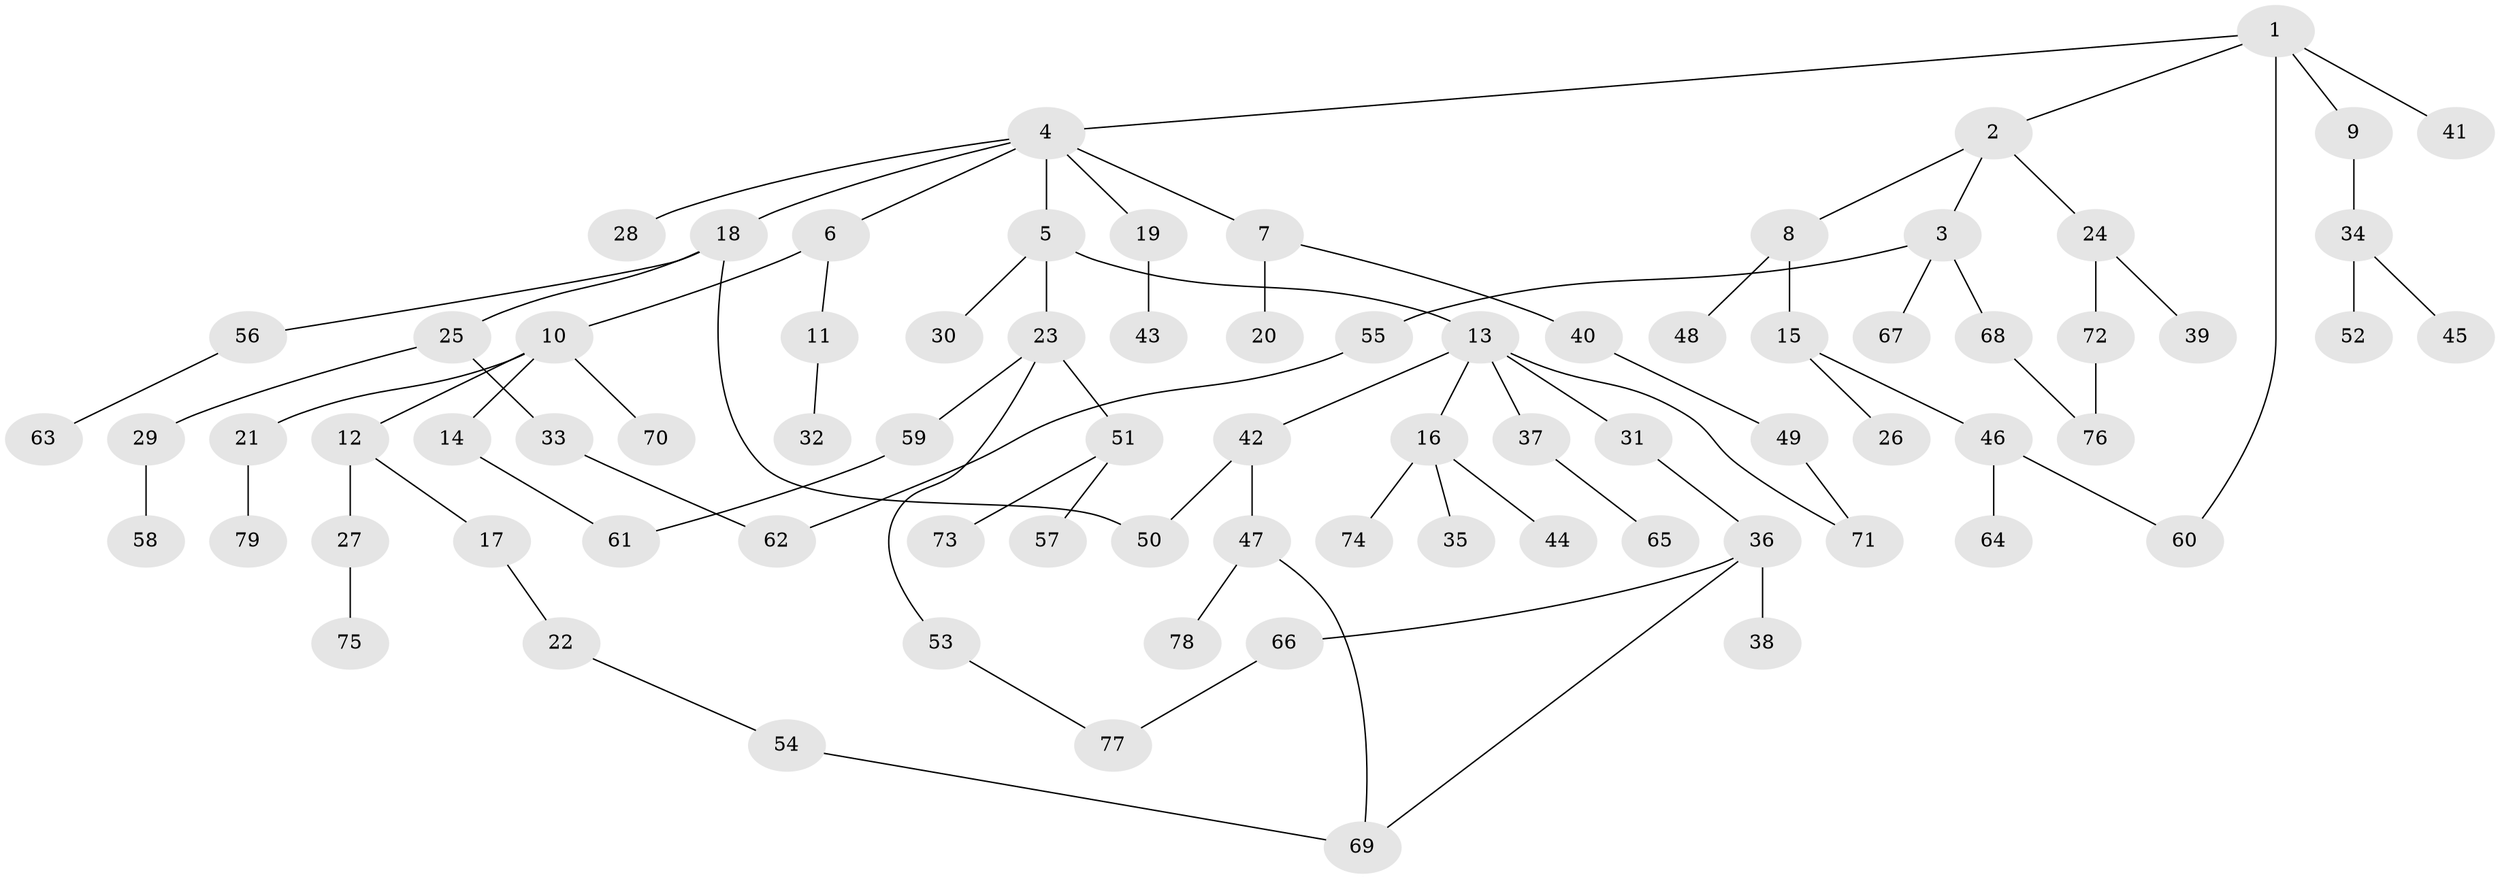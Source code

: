 // coarse degree distribution, {4: 0.1, 3: 0.175, 6: 0.05, 2: 0.4, 1: 0.25, 5: 0.025}
// Generated by graph-tools (version 1.1) at 2025/48/03/04/25 22:48:57]
// undirected, 79 vertices, 87 edges
graph export_dot {
  node [color=gray90,style=filled];
  1;
  2;
  3;
  4;
  5;
  6;
  7;
  8;
  9;
  10;
  11;
  12;
  13;
  14;
  15;
  16;
  17;
  18;
  19;
  20;
  21;
  22;
  23;
  24;
  25;
  26;
  27;
  28;
  29;
  30;
  31;
  32;
  33;
  34;
  35;
  36;
  37;
  38;
  39;
  40;
  41;
  42;
  43;
  44;
  45;
  46;
  47;
  48;
  49;
  50;
  51;
  52;
  53;
  54;
  55;
  56;
  57;
  58;
  59;
  60;
  61;
  62;
  63;
  64;
  65;
  66;
  67;
  68;
  69;
  70;
  71;
  72;
  73;
  74;
  75;
  76;
  77;
  78;
  79;
  1 -- 2;
  1 -- 4;
  1 -- 9;
  1 -- 41;
  1 -- 60;
  2 -- 3;
  2 -- 8;
  2 -- 24;
  3 -- 55;
  3 -- 67;
  3 -- 68;
  4 -- 5;
  4 -- 6;
  4 -- 7;
  4 -- 18;
  4 -- 19;
  4 -- 28;
  5 -- 13;
  5 -- 23;
  5 -- 30;
  6 -- 10;
  6 -- 11;
  7 -- 20;
  7 -- 40;
  8 -- 15;
  8 -- 48;
  9 -- 34;
  10 -- 12;
  10 -- 14;
  10 -- 21;
  10 -- 70;
  11 -- 32;
  12 -- 17;
  12 -- 27;
  13 -- 16;
  13 -- 31;
  13 -- 37;
  13 -- 42;
  13 -- 71;
  14 -- 61;
  15 -- 26;
  15 -- 46;
  16 -- 35;
  16 -- 44;
  16 -- 74;
  17 -- 22;
  18 -- 25;
  18 -- 56;
  18 -- 50;
  19 -- 43;
  21 -- 79;
  22 -- 54;
  23 -- 51;
  23 -- 53;
  23 -- 59;
  24 -- 39;
  24 -- 72;
  25 -- 29;
  25 -- 33;
  27 -- 75;
  29 -- 58;
  31 -- 36;
  33 -- 62;
  34 -- 45;
  34 -- 52;
  36 -- 38;
  36 -- 66;
  36 -- 69;
  37 -- 65;
  40 -- 49;
  42 -- 47;
  42 -- 50;
  46 -- 64;
  46 -- 60;
  47 -- 78;
  47 -- 69;
  49 -- 71;
  51 -- 57;
  51 -- 73;
  53 -- 77;
  54 -- 69;
  55 -- 62;
  56 -- 63;
  59 -- 61;
  66 -- 77;
  68 -- 76;
  72 -- 76;
}
